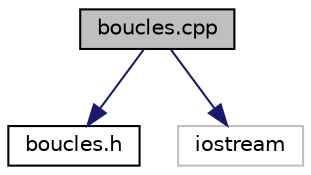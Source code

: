 digraph "boucles.cpp"
{
 // LATEX_PDF_SIZE
  edge [fontname="Helvetica",fontsize="10",labelfontname="Helvetica",labelfontsize="10"];
  node [fontname="Helvetica",fontsize="10",shape=record];
  Node1 [label="boucles.cpp",height=0.2,width=0.4,color="black", fillcolor="grey75", style="filled", fontcolor="black",tooltip="Des boucles."];
  Node1 -> Node2 [color="midnightblue",fontsize="10",style="solid",fontname="Helvetica"];
  Node2 [label="boucles.h",height=0.2,width=0.4,color="black", fillcolor="white", style="filled",URL="$boucles_8h.html",tooltip=" "];
  Node1 -> Node3 [color="midnightblue",fontsize="10",style="solid",fontname="Helvetica"];
  Node3 [label="iostream",height=0.2,width=0.4,color="grey75", fillcolor="white", style="filled",tooltip=" "];
}

